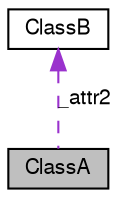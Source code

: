 digraph G
{
  edge [fontname="FreeSans",fontsize="10",labelfontname="FreeSans",labelfontsize="10"];
  node [fontname="FreeSans",fontsize="10",shape=record];
  Node1 [label="ClassA",height=0.2,width=0.4,color="black", fillcolor="grey75", style="filled" fontcolor="black"];
  Node2 -> Node1 [dir=back,color="darkorchid3",fontsize="10",style="dashed",label="_attr2"];
  Node2 [label="ClassB",height=0.2,width=0.4,color="black", fillcolor="white", style="filled",URL="$class_class_b.html",tooltip="Classe d&#39;exemple B."];
}
